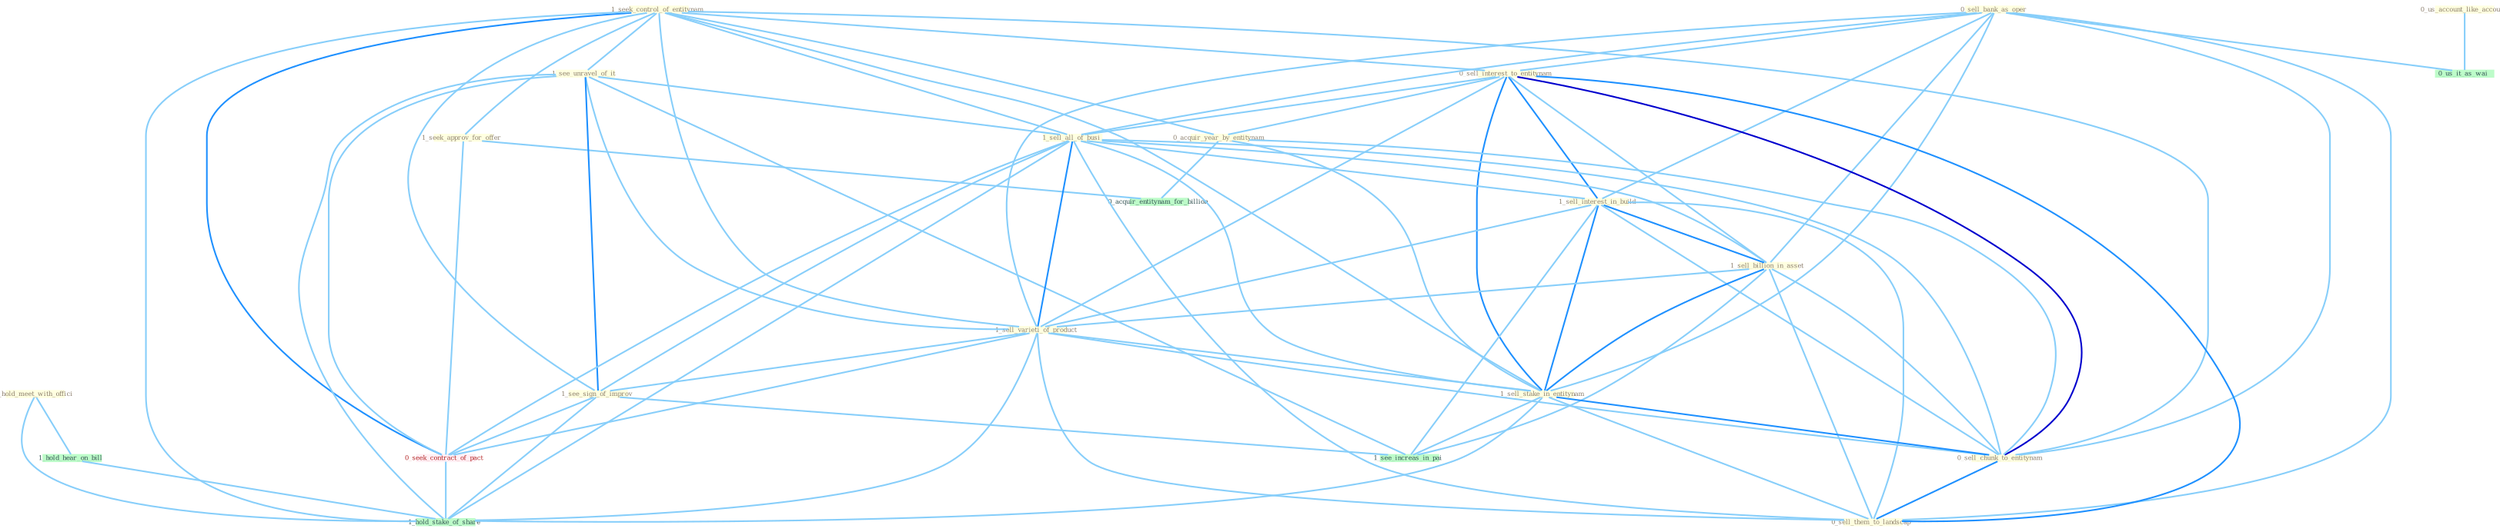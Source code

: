 Graph G{ 
    node
    [shape=polygon,style=filled,width=.5,height=.06,color="#BDFCC9",fixedsize=true,fontsize=4,
    fontcolor="#2f4f4f"];
    {node
    [color="#ffffe0", fontcolor="#8b7d6b"] "1_seek_control_of_entitynam " "1_seek_approv_for_offer " "0_sell_bank_as_oper " "0_sell_interest_to_entitynam " "1_see_unravel_of_it " "0_us_account_like_account " "1_sell_all_of_busi " "1_sell_interest_in_build " "1_sell_billion_in_asset " "0_acquir_year_by_entitynam " "1_sell_varieti_of_product " "1_sell_stake_in_entitynam " "1_see_sign_of_improv " "0_sell_chunk_to_entitynam " "1_hold_meet_with_offici " "0_sell_them_to_landscap "}
{node [color="#fff0f5", fontcolor="#b22222"] "0_seek_contract_of_pact "}
edge [color="#B0E2FF"];

	"1_seek_control_of_entitynam " -- "1_seek_approv_for_offer " [w="1", color="#87cefa" ];
	"1_seek_control_of_entitynam " -- "0_sell_interest_to_entitynam " [w="1", color="#87cefa" ];
	"1_seek_control_of_entitynam " -- "1_see_unravel_of_it " [w="1", color="#87cefa" ];
	"1_seek_control_of_entitynam " -- "1_sell_all_of_busi " [w="1", color="#87cefa" ];
	"1_seek_control_of_entitynam " -- "0_acquir_year_by_entitynam " [w="1", color="#87cefa" ];
	"1_seek_control_of_entitynam " -- "1_sell_varieti_of_product " [w="1", color="#87cefa" ];
	"1_seek_control_of_entitynam " -- "1_sell_stake_in_entitynam " [w="1", color="#87cefa" ];
	"1_seek_control_of_entitynam " -- "1_see_sign_of_improv " [w="1", color="#87cefa" ];
	"1_seek_control_of_entitynam " -- "0_sell_chunk_to_entitynam " [w="1", color="#87cefa" ];
	"1_seek_control_of_entitynam " -- "0_seek_contract_of_pact " [w="2", color="#1e90ff" , len=0.8];
	"1_seek_control_of_entitynam " -- "1_hold_stake_of_share " [w="1", color="#87cefa" ];
	"1_seek_approv_for_offer " -- "0_seek_contract_of_pact " [w="1", color="#87cefa" ];
	"1_seek_approv_for_offer " -- "0_acquir_entitynam_for_billion " [w="1", color="#87cefa" ];
	"0_sell_bank_as_oper " -- "0_sell_interest_to_entitynam " [w="1", color="#87cefa" ];
	"0_sell_bank_as_oper " -- "1_sell_all_of_busi " [w="1", color="#87cefa" ];
	"0_sell_bank_as_oper " -- "1_sell_interest_in_build " [w="1", color="#87cefa" ];
	"0_sell_bank_as_oper " -- "1_sell_billion_in_asset " [w="1", color="#87cefa" ];
	"0_sell_bank_as_oper " -- "1_sell_varieti_of_product " [w="1", color="#87cefa" ];
	"0_sell_bank_as_oper " -- "1_sell_stake_in_entitynam " [w="1", color="#87cefa" ];
	"0_sell_bank_as_oper " -- "0_sell_chunk_to_entitynam " [w="1", color="#87cefa" ];
	"0_sell_bank_as_oper " -- "0_sell_them_to_landscap " [w="1", color="#87cefa" ];
	"0_sell_bank_as_oper " -- "0_us_it_as_wai " [w="1", color="#87cefa" ];
	"0_sell_interest_to_entitynam " -- "1_sell_all_of_busi " [w="1", color="#87cefa" ];
	"0_sell_interest_to_entitynam " -- "1_sell_interest_in_build " [w="2", color="#1e90ff" , len=0.8];
	"0_sell_interest_to_entitynam " -- "1_sell_billion_in_asset " [w="1", color="#87cefa" ];
	"0_sell_interest_to_entitynam " -- "0_acquir_year_by_entitynam " [w="1", color="#87cefa" ];
	"0_sell_interest_to_entitynam " -- "1_sell_varieti_of_product " [w="1", color="#87cefa" ];
	"0_sell_interest_to_entitynam " -- "1_sell_stake_in_entitynam " [w="2", color="#1e90ff" , len=0.8];
	"0_sell_interest_to_entitynam " -- "0_sell_chunk_to_entitynam " [w="3", color="#0000cd" , len=0.6];
	"0_sell_interest_to_entitynam " -- "0_sell_them_to_landscap " [w="2", color="#1e90ff" , len=0.8];
	"1_see_unravel_of_it " -- "1_sell_all_of_busi " [w="1", color="#87cefa" ];
	"1_see_unravel_of_it " -- "1_sell_varieti_of_product " [w="1", color="#87cefa" ];
	"1_see_unravel_of_it " -- "1_see_sign_of_improv " [w="2", color="#1e90ff" , len=0.8];
	"1_see_unravel_of_it " -- "0_seek_contract_of_pact " [w="1", color="#87cefa" ];
	"1_see_unravel_of_it " -- "1_see_increas_in_pai " [w="1", color="#87cefa" ];
	"1_see_unravel_of_it " -- "1_hold_stake_of_share " [w="1", color="#87cefa" ];
	"0_us_account_like_account " -- "0_us_it_as_wai " [w="1", color="#87cefa" ];
	"1_sell_all_of_busi " -- "1_sell_interest_in_build " [w="1", color="#87cefa" ];
	"1_sell_all_of_busi " -- "1_sell_billion_in_asset " [w="1", color="#87cefa" ];
	"1_sell_all_of_busi " -- "1_sell_varieti_of_product " [w="2", color="#1e90ff" , len=0.8];
	"1_sell_all_of_busi " -- "1_sell_stake_in_entitynam " [w="1", color="#87cefa" ];
	"1_sell_all_of_busi " -- "1_see_sign_of_improv " [w="1", color="#87cefa" ];
	"1_sell_all_of_busi " -- "0_sell_chunk_to_entitynam " [w="1", color="#87cefa" ];
	"1_sell_all_of_busi " -- "0_sell_them_to_landscap " [w="1", color="#87cefa" ];
	"1_sell_all_of_busi " -- "0_seek_contract_of_pact " [w="1", color="#87cefa" ];
	"1_sell_all_of_busi " -- "1_hold_stake_of_share " [w="1", color="#87cefa" ];
	"1_sell_interest_in_build " -- "1_sell_billion_in_asset " [w="2", color="#1e90ff" , len=0.8];
	"1_sell_interest_in_build " -- "1_sell_varieti_of_product " [w="1", color="#87cefa" ];
	"1_sell_interest_in_build " -- "1_sell_stake_in_entitynam " [w="2", color="#1e90ff" , len=0.8];
	"1_sell_interest_in_build " -- "0_sell_chunk_to_entitynam " [w="1", color="#87cefa" ];
	"1_sell_interest_in_build " -- "0_sell_them_to_landscap " [w="1", color="#87cefa" ];
	"1_sell_interest_in_build " -- "1_see_increas_in_pai " [w="1", color="#87cefa" ];
	"1_sell_billion_in_asset " -- "1_sell_varieti_of_product " [w="1", color="#87cefa" ];
	"1_sell_billion_in_asset " -- "1_sell_stake_in_entitynam " [w="2", color="#1e90ff" , len=0.8];
	"1_sell_billion_in_asset " -- "0_sell_chunk_to_entitynam " [w="1", color="#87cefa" ];
	"1_sell_billion_in_asset " -- "0_sell_them_to_landscap " [w="1", color="#87cefa" ];
	"1_sell_billion_in_asset " -- "1_see_increas_in_pai " [w="1", color="#87cefa" ];
	"0_acquir_year_by_entitynam " -- "1_sell_stake_in_entitynam " [w="1", color="#87cefa" ];
	"0_acquir_year_by_entitynam " -- "0_sell_chunk_to_entitynam " [w="1", color="#87cefa" ];
	"0_acquir_year_by_entitynam " -- "0_acquir_entitynam_for_billion " [w="1", color="#87cefa" ];
	"1_sell_varieti_of_product " -- "1_sell_stake_in_entitynam " [w="1", color="#87cefa" ];
	"1_sell_varieti_of_product " -- "1_see_sign_of_improv " [w="1", color="#87cefa" ];
	"1_sell_varieti_of_product " -- "0_sell_chunk_to_entitynam " [w="1", color="#87cefa" ];
	"1_sell_varieti_of_product " -- "0_sell_them_to_landscap " [w="1", color="#87cefa" ];
	"1_sell_varieti_of_product " -- "0_seek_contract_of_pact " [w="1", color="#87cefa" ];
	"1_sell_varieti_of_product " -- "1_hold_stake_of_share " [w="1", color="#87cefa" ];
	"1_sell_stake_in_entitynam " -- "0_sell_chunk_to_entitynam " [w="2", color="#1e90ff" , len=0.8];
	"1_sell_stake_in_entitynam " -- "0_sell_them_to_landscap " [w="1", color="#87cefa" ];
	"1_sell_stake_in_entitynam " -- "1_see_increas_in_pai " [w="1", color="#87cefa" ];
	"1_sell_stake_in_entitynam " -- "1_hold_stake_of_share " [w="1", color="#87cefa" ];
	"1_see_sign_of_improv " -- "0_seek_contract_of_pact " [w="1", color="#87cefa" ];
	"1_see_sign_of_improv " -- "1_see_increas_in_pai " [w="1", color="#87cefa" ];
	"1_see_sign_of_improv " -- "1_hold_stake_of_share " [w="1", color="#87cefa" ];
	"0_sell_chunk_to_entitynam " -- "0_sell_them_to_landscap " [w="2", color="#1e90ff" , len=0.8];
	"1_hold_meet_with_offici " -- "1_hold_hear_on_bill " [w="1", color="#87cefa" ];
	"1_hold_meet_with_offici " -- "1_hold_stake_of_share " [w="1", color="#87cefa" ];
	"0_seek_contract_of_pact " -- "1_hold_stake_of_share " [w="1", color="#87cefa" ];
	"1_hold_hear_on_bill " -- "1_hold_stake_of_share " [w="1", color="#87cefa" ];
}
